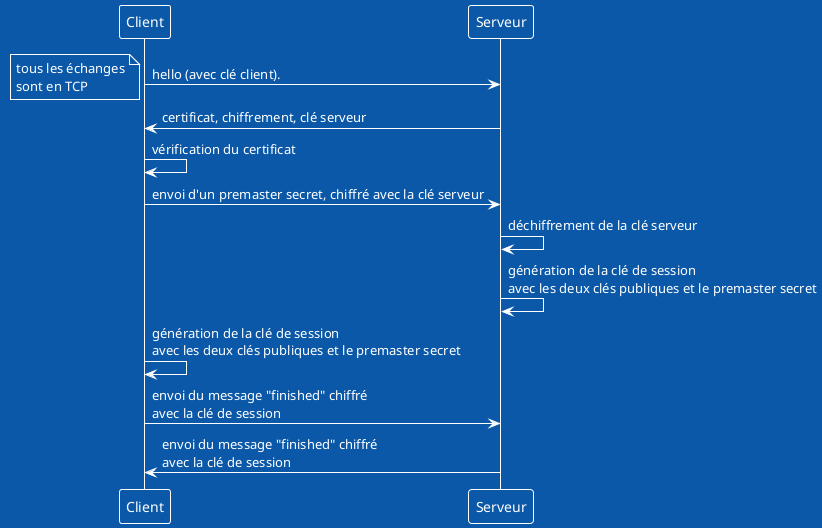 @startuml
!theme amiga

Client-> Serveur: hello (avec clé client).
note left : tous les échanges\nsont en TCP
Serveur->Client: certificat, chiffrement, clé serveur 
Client->Client: vérification du certificat
Client->Serveur : envoi d'un premaster secret, chiffré avec la clé serveur
Serveur->Serveur : déchiffrement de la clé serveur
Serveur -> Serveur : génération de la clé de session\
\navec les deux clés publiques et le premaster secret
Client -> Client : génération de la clé de session\
\navec les deux clés publiques et le premaster secret
Client -> Serveur : envoi du message "finished" chiffré\
\navec la clé de session
Serveur -> Client : envoi du message "finished" chiffré\
\navec la clé de session
@enduml

